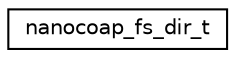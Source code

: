 digraph "Graphical Class Hierarchy"
{
 // LATEX_PDF_SIZE
  edge [fontname="Helvetica",fontsize="10",labelfontname="Helvetica",labelfontsize="10"];
  node [fontname="Helvetica",fontsize="10",shape=record];
  rankdir="LR";
  Node0 [label="nanocoap_fs_dir_t",height=0.2,width=0.4,color="black", fillcolor="white", style="filled",URL="$structnanocoap__fs__dir__t.html",tooltip="nanoCoAP remote dir struct"];
}
